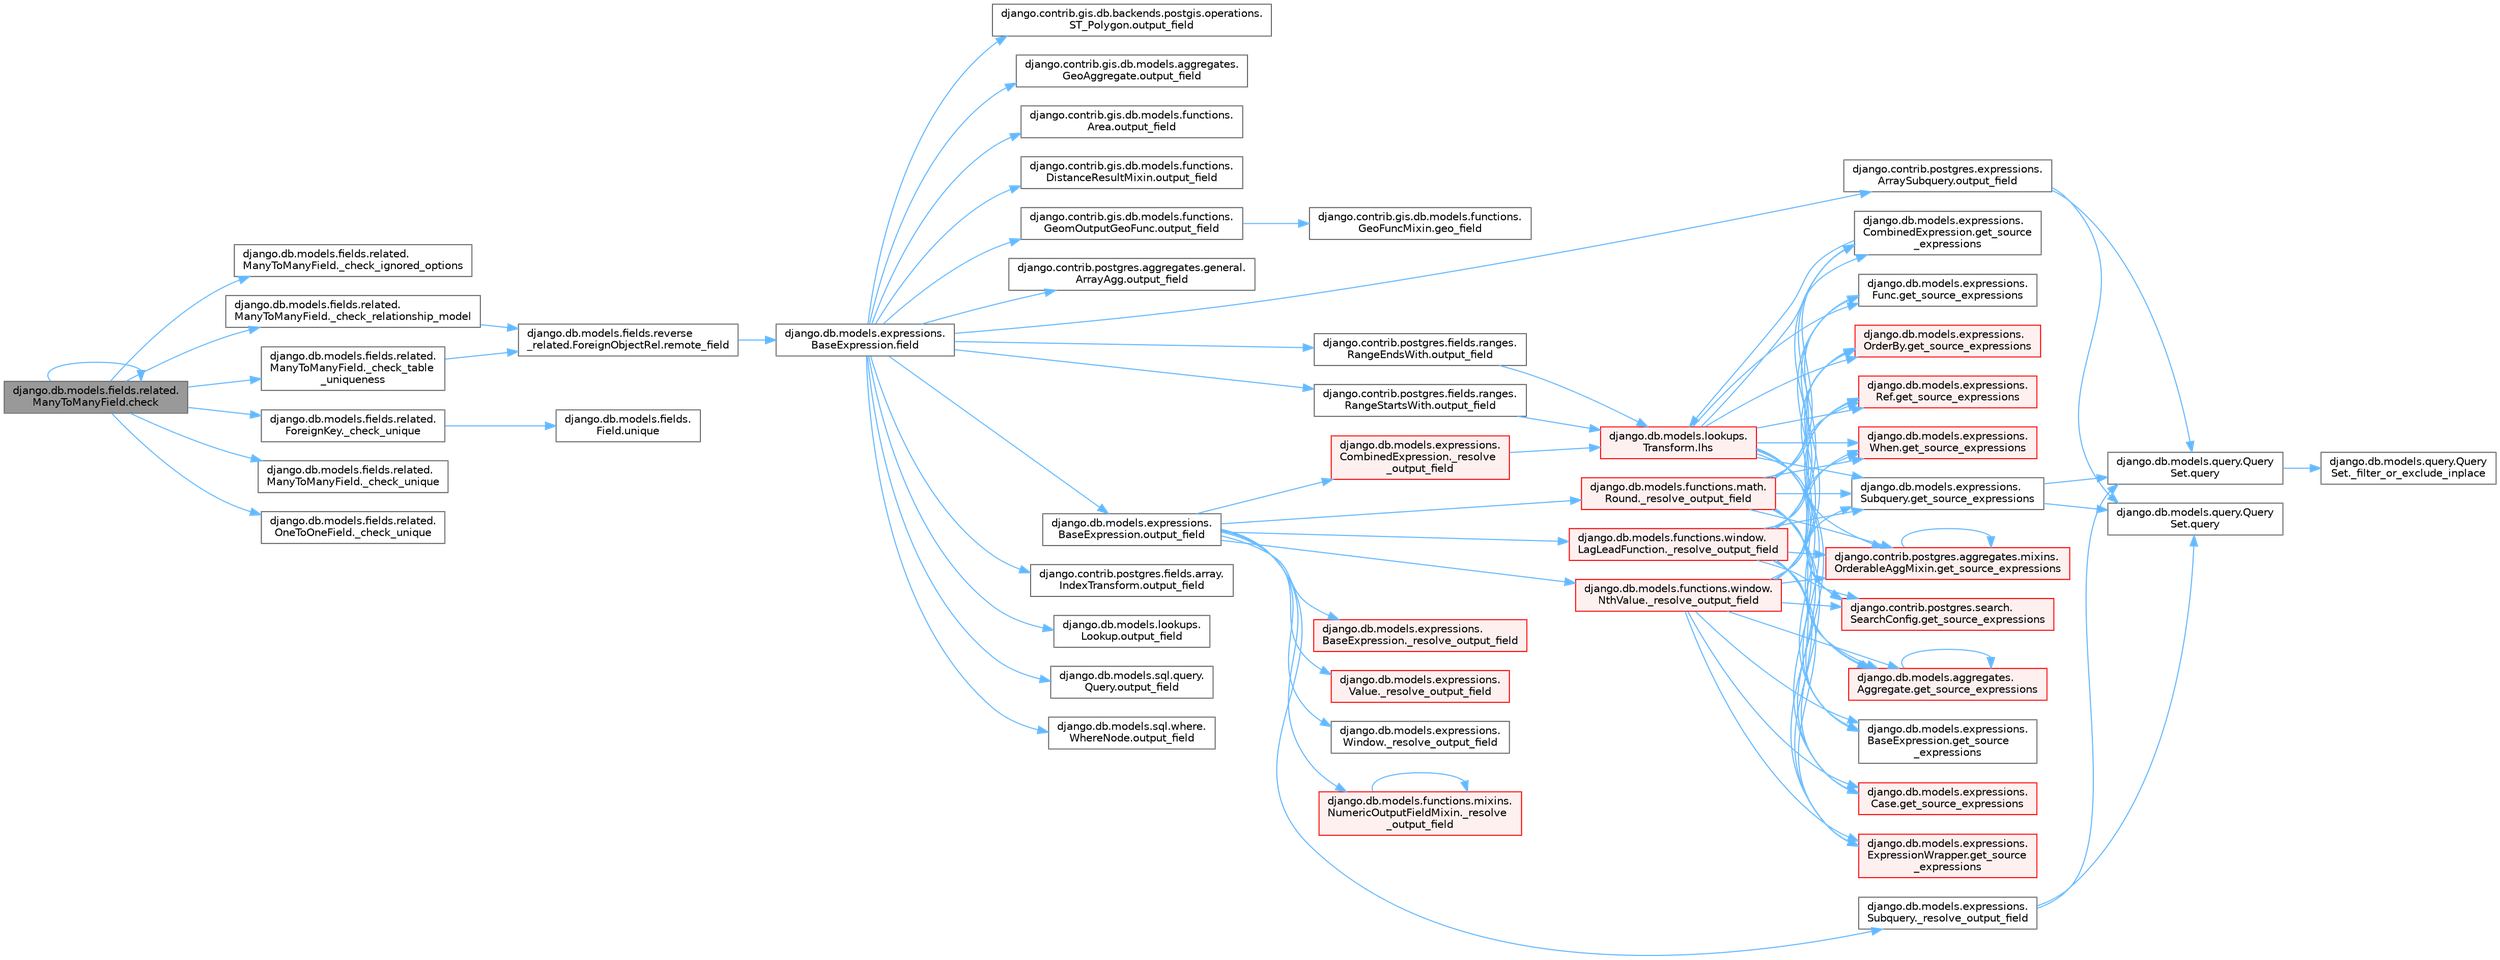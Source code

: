 digraph "django.db.models.fields.related.ManyToManyField.check"
{
 // LATEX_PDF_SIZE
  bgcolor="transparent";
  edge [fontname=Helvetica,fontsize=10,labelfontname=Helvetica,labelfontsize=10];
  node [fontname=Helvetica,fontsize=10,shape=box,height=0.2,width=0.4];
  rankdir="LR";
  Node1 [id="Node000001",label="django.db.models.fields.related.\lManyToManyField.check",height=0.2,width=0.4,color="gray40", fillcolor="grey60", style="filled", fontcolor="black",tooltip=" "];
  Node1 -> Node2 [id="edge1_Node000001_Node000002",color="steelblue1",style="solid",tooltip=" "];
  Node2 [id="Node000002",label="django.db.models.fields.related.\lManyToManyField._check_ignored_options",height=0.2,width=0.4,color="grey40", fillcolor="white", style="filled",URL="$classdjango_1_1db_1_1models_1_1fields_1_1related_1_1_many_to_many_field.html#ae5696c5daa8a79fc69825b730160dbf9",tooltip=" "];
  Node1 -> Node3 [id="edge2_Node000001_Node000003",color="steelblue1",style="solid",tooltip=" "];
  Node3 [id="Node000003",label="django.db.models.fields.related.\lManyToManyField._check_relationship_model",height=0.2,width=0.4,color="grey40", fillcolor="white", style="filled",URL="$classdjango_1_1db_1_1models_1_1fields_1_1related_1_1_many_to_many_field.html#a9963fd11f338d5e3cdb78937e25670cb",tooltip=" "];
  Node3 -> Node4 [id="edge3_Node000003_Node000004",color="steelblue1",style="solid",tooltip=" "];
  Node4 [id="Node000004",label="django.db.models.fields.reverse\l_related.ForeignObjectRel.remote_field",height=0.2,width=0.4,color="grey40", fillcolor="white", style="filled",URL="$classdjango_1_1db_1_1models_1_1fields_1_1reverse__related_1_1_foreign_object_rel.html#aa8a0852218a886d7e53aa643d36cb8b2",tooltip=" "];
  Node4 -> Node5 [id="edge4_Node000004_Node000005",color="steelblue1",style="solid",tooltip=" "];
  Node5 [id="Node000005",label="django.db.models.expressions.\lBaseExpression.field",height=0.2,width=0.4,color="grey40", fillcolor="white", style="filled",URL="$classdjango_1_1db_1_1models_1_1expressions_1_1_base_expression.html#a70aeb35391ada82c2e9f02b1c3ac150c",tooltip=" "];
  Node5 -> Node6 [id="edge5_Node000005_Node000006",color="steelblue1",style="solid",tooltip=" "];
  Node6 [id="Node000006",label="django.contrib.gis.db.backends.postgis.operations.\lST_Polygon.output_field",height=0.2,width=0.4,color="grey40", fillcolor="white", style="filled",URL="$classdjango_1_1contrib_1_1gis_1_1db_1_1backends_1_1postgis_1_1operations_1_1_s_t___polygon.html#a4427b1b0cb4e6df4fde6c045c562118a",tooltip=" "];
  Node5 -> Node7 [id="edge6_Node000005_Node000007",color="steelblue1",style="solid",tooltip=" "];
  Node7 [id="Node000007",label="django.contrib.gis.db.models.aggregates.\lGeoAggregate.output_field",height=0.2,width=0.4,color="grey40", fillcolor="white", style="filled",URL="$classdjango_1_1contrib_1_1gis_1_1db_1_1models_1_1aggregates_1_1_geo_aggregate.html#a1f680d71d32335c5854387fa09555108",tooltip=" "];
  Node5 -> Node8 [id="edge7_Node000005_Node000008",color="steelblue1",style="solid",tooltip=" "];
  Node8 [id="Node000008",label="django.contrib.gis.db.models.functions.\lArea.output_field",height=0.2,width=0.4,color="grey40", fillcolor="white", style="filled",URL="$classdjango_1_1contrib_1_1gis_1_1db_1_1models_1_1functions_1_1_area.html#a017724b08cd640b0e7e834e003cc103d",tooltip=" "];
  Node5 -> Node9 [id="edge8_Node000005_Node000009",color="steelblue1",style="solid",tooltip=" "];
  Node9 [id="Node000009",label="django.contrib.gis.db.models.functions.\lDistanceResultMixin.output_field",height=0.2,width=0.4,color="grey40", fillcolor="white", style="filled",URL="$classdjango_1_1contrib_1_1gis_1_1db_1_1models_1_1functions_1_1_distance_result_mixin.html#af219b5c12f89e181ada240244818e239",tooltip=" "];
  Node5 -> Node10 [id="edge9_Node000005_Node000010",color="steelblue1",style="solid",tooltip=" "];
  Node10 [id="Node000010",label="django.contrib.gis.db.models.functions.\lGeomOutputGeoFunc.output_field",height=0.2,width=0.4,color="grey40", fillcolor="white", style="filled",URL="$classdjango_1_1contrib_1_1gis_1_1db_1_1models_1_1functions_1_1_geom_output_geo_func.html#a55415993f9af0a2cbde3681557342482",tooltip=" "];
  Node10 -> Node11 [id="edge10_Node000010_Node000011",color="steelblue1",style="solid",tooltip=" "];
  Node11 [id="Node000011",label="django.contrib.gis.db.models.functions.\lGeoFuncMixin.geo_field",height=0.2,width=0.4,color="grey40", fillcolor="white", style="filled",URL="$classdjango_1_1contrib_1_1gis_1_1db_1_1models_1_1functions_1_1_geo_func_mixin.html#aae4bfeb201602d13218e58d1778b4c1b",tooltip=" "];
  Node5 -> Node12 [id="edge11_Node000005_Node000012",color="steelblue1",style="solid",tooltip=" "];
  Node12 [id="Node000012",label="django.contrib.postgres.aggregates.general.\lArrayAgg.output_field",height=0.2,width=0.4,color="grey40", fillcolor="white", style="filled",URL="$classdjango_1_1contrib_1_1postgres_1_1aggregates_1_1general_1_1_array_agg.html#a845ed6cbbb6d6fe470d9478934ade450",tooltip=" "];
  Node5 -> Node13 [id="edge12_Node000005_Node000013",color="steelblue1",style="solid",tooltip=" "];
  Node13 [id="Node000013",label="django.contrib.postgres.expressions.\lArraySubquery.output_field",height=0.2,width=0.4,color="grey40", fillcolor="white", style="filled",URL="$classdjango_1_1contrib_1_1postgres_1_1expressions_1_1_array_subquery.html#adfc4d450008ff7b23517e73cbd1ad172",tooltip=" "];
  Node13 -> Node14 [id="edge13_Node000013_Node000014",color="steelblue1",style="solid",tooltip=" "];
  Node14 [id="Node000014",label="django.db.models.query.Query\lSet.query",height=0.2,width=0.4,color="grey40", fillcolor="white", style="filled",URL="$classdjango_1_1db_1_1models_1_1query_1_1_query_set.html#a8028ed81b109acb162489dbd16604c83",tooltip=" "];
  Node14 -> Node15 [id="edge14_Node000014_Node000015",color="steelblue1",style="solid",tooltip=" "];
  Node15 [id="Node000015",label="django.db.models.query.Query\lSet._filter_or_exclude_inplace",height=0.2,width=0.4,color="grey40", fillcolor="white", style="filled",URL="$classdjango_1_1db_1_1models_1_1query_1_1_query_set.html#aabeb9102e4ff687eea5dc3a6d54a8a29",tooltip=" "];
  Node13 -> Node16 [id="edge15_Node000013_Node000016",color="steelblue1",style="solid",tooltip=" "];
  Node16 [id="Node000016",label="django.db.models.query.Query\lSet.query",height=0.2,width=0.4,color="grey40", fillcolor="white", style="filled",URL="$classdjango_1_1db_1_1models_1_1query_1_1_query_set.html#a0b0307a9b3f65303afb2c5783372d2c2",tooltip=" "];
  Node5 -> Node17 [id="edge16_Node000005_Node000017",color="steelblue1",style="solid",tooltip=" "];
  Node17 [id="Node000017",label="django.contrib.postgres.fields.array.\lIndexTransform.output_field",height=0.2,width=0.4,color="grey40", fillcolor="white", style="filled",URL="$classdjango_1_1contrib_1_1postgres_1_1fields_1_1array_1_1_index_transform.html#ae3ca901f64e761da8d9dff087275f9ef",tooltip=" "];
  Node5 -> Node18 [id="edge17_Node000005_Node000018",color="steelblue1",style="solid",tooltip=" "];
  Node18 [id="Node000018",label="django.contrib.postgres.fields.ranges.\lRangeEndsWith.output_field",height=0.2,width=0.4,color="grey40", fillcolor="white", style="filled",URL="$classdjango_1_1contrib_1_1postgres_1_1fields_1_1ranges_1_1_range_ends_with.html#ab81e75d2435974b6171ddb1cbce4ebd9",tooltip=" "];
  Node18 -> Node19 [id="edge18_Node000018_Node000019",color="steelblue1",style="solid",tooltip=" "];
  Node19 [id="Node000019",label="django.db.models.lookups.\lTransform.lhs",height=0.2,width=0.4,color="red", fillcolor="#FFF0F0", style="filled",URL="$classdjango_1_1db_1_1models_1_1lookups_1_1_transform.html#ac0ce01e192abd1a739a4c77fcc8a1bf9",tooltip=" "];
  Node19 -> Node20 [id="edge19_Node000019_Node000020",color="steelblue1",style="solid",tooltip=" "];
  Node20 [id="Node000020",label="django.contrib.postgres.aggregates.mixins.\lOrderableAggMixin.get_source_expressions",height=0.2,width=0.4,color="red", fillcolor="#FFF0F0", style="filled",URL="$classdjango_1_1contrib_1_1postgres_1_1aggregates_1_1mixins_1_1_orderable_agg_mixin.html#abed9d6bb5142aafc8b77ac03f9d7a989",tooltip=" "];
  Node20 -> Node20 [id="edge20_Node000020_Node000020",color="steelblue1",style="solid",tooltip=" "];
  Node19 -> Node34 [id="edge21_Node000019_Node000034",color="steelblue1",style="solid",tooltip=" "];
  Node34 [id="Node000034",label="django.contrib.postgres.search.\lSearchConfig.get_source_expressions",height=0.2,width=0.4,color="red", fillcolor="#FFF0F0", style="filled",URL="$classdjango_1_1contrib_1_1postgres_1_1search_1_1_search_config.html#a2c17d4dfedc6381528df8a0a1b3751bf",tooltip=" "];
  Node19 -> Node37 [id="edge22_Node000019_Node000037",color="steelblue1",style="solid",tooltip=" "];
  Node37 [id="Node000037",label="django.db.models.aggregates.\lAggregate.get_source_expressions",height=0.2,width=0.4,color="red", fillcolor="#FFF0F0", style="filled",URL="$classdjango_1_1db_1_1models_1_1aggregates_1_1_aggregate.html#a4a47839518c013f780a931e4bcf2d4f1",tooltip=" "];
  Node37 -> Node37 [id="edge23_Node000037_Node000037",color="steelblue1",style="solid",tooltip=" "];
  Node19 -> Node1417 [id="edge24_Node000019_Node001417",color="steelblue1",style="solid",tooltip=" "];
  Node1417 [id="Node001417",label="django.db.models.expressions.\lBaseExpression.get_source\l_expressions",height=0.2,width=0.4,color="grey40", fillcolor="white", style="filled",URL="$classdjango_1_1db_1_1models_1_1expressions_1_1_base_expression.html#a1a052b2bf91363cc1367dbffb2b47708",tooltip=" "];
  Node19 -> Node1418 [id="edge25_Node000019_Node001418",color="steelblue1",style="solid",tooltip=" "];
  Node1418 [id="Node001418",label="django.db.models.expressions.\lCase.get_source_expressions",height=0.2,width=0.4,color="red", fillcolor="#FFF0F0", style="filled",URL="$classdjango_1_1db_1_1models_1_1expressions_1_1_case.html#a342de2ff64d7b1a41e1a86d89dee51b4",tooltip=" "];
  Node19 -> Node1425 [id="edge26_Node000019_Node001425",color="steelblue1",style="solid",tooltip=" "];
  Node1425 [id="Node001425",label="django.db.models.expressions.\lCombinedExpression.get_source\l_expressions",height=0.2,width=0.4,color="grey40", fillcolor="white", style="filled",URL="$classdjango_1_1db_1_1models_1_1expressions_1_1_combined_expression.html#a310a894787d41c927558cb35b23d3a90",tooltip=" "];
  Node1425 -> Node19 [id="edge27_Node001425_Node000019",color="steelblue1",style="solid",tooltip=" "];
  Node19 -> Node1426 [id="edge28_Node000019_Node001426",color="steelblue1",style="solid",tooltip=" "];
  Node1426 [id="Node001426",label="django.db.models.expressions.\lExpressionWrapper.get_source\l_expressions",height=0.2,width=0.4,color="red", fillcolor="#FFF0F0", style="filled",URL="$classdjango_1_1db_1_1models_1_1expressions_1_1_expression_wrapper.html#abdd54fb24f108830588d86a69e619e8f",tooltip=" "];
  Node19 -> Node1430 [id="edge29_Node000019_Node001430",color="steelblue1",style="solid",tooltip=" "];
  Node1430 [id="Node001430",label="django.db.models.expressions.\lFunc.get_source_expressions",height=0.2,width=0.4,color="grey40", fillcolor="white", style="filled",URL="$classdjango_1_1db_1_1models_1_1expressions_1_1_func.html#a2edd81324f310981c50c4d7d6b02fc36",tooltip=" "];
  Node19 -> Node1431 [id="edge30_Node000019_Node001431",color="steelblue1",style="solid",tooltip=" "];
  Node1431 [id="Node001431",label="django.db.models.expressions.\lOrderBy.get_source_expressions",height=0.2,width=0.4,color="red", fillcolor="#FFF0F0", style="filled",URL="$classdjango_1_1db_1_1models_1_1expressions_1_1_order_by.html#aa0b698a72cab3662300d9849e2e0b2df",tooltip=" "];
  Node19 -> Node1432 [id="edge31_Node000019_Node001432",color="steelblue1",style="solid",tooltip=" "];
  Node1432 [id="Node001432",label="django.db.models.expressions.\lRef.get_source_expressions",height=0.2,width=0.4,color="red", fillcolor="#FFF0F0", style="filled",URL="$classdjango_1_1db_1_1models_1_1expressions_1_1_ref.html#a34966901a7ce794db70ff599b65fe2ce",tooltip=" "];
  Node19 -> Node1433 [id="edge32_Node000019_Node001433",color="steelblue1",style="solid",tooltip=" "];
  Node1433 [id="Node001433",label="django.db.models.expressions.\lSubquery.get_source_expressions",height=0.2,width=0.4,color="grey40", fillcolor="white", style="filled",URL="$classdjango_1_1db_1_1models_1_1expressions_1_1_subquery.html#a39b90b2b3d0ee3caf0b75571062f214e",tooltip=" "];
  Node1433 -> Node14 [id="edge33_Node001433_Node000014",color="steelblue1",style="solid",tooltip=" "];
  Node1433 -> Node16 [id="edge34_Node001433_Node000016",color="steelblue1",style="solid",tooltip=" "];
  Node19 -> Node1434 [id="edge35_Node000019_Node001434",color="steelblue1",style="solid",tooltip=" "];
  Node1434 [id="Node001434",label="django.db.models.expressions.\lWhen.get_source_expressions",height=0.2,width=0.4,color="red", fillcolor="#FFF0F0", style="filled",URL="$classdjango_1_1db_1_1models_1_1expressions_1_1_when.html#aed38e210fabf48478aed2ff00ccbdfbe",tooltip=" "];
  Node5 -> Node1412 [id="edge36_Node000005_Node001412",color="steelblue1",style="solid",tooltip=" "];
  Node1412 [id="Node001412",label="django.contrib.postgres.fields.ranges.\lRangeStartsWith.output_field",height=0.2,width=0.4,color="grey40", fillcolor="white", style="filled",URL="$classdjango_1_1contrib_1_1postgres_1_1fields_1_1ranges_1_1_range_starts_with.html#a4e864cbda43e695a0ae6b2c3b4ced157",tooltip=" "];
  Node1412 -> Node19 [id="edge37_Node001412_Node000019",color="steelblue1",style="solid",tooltip=" "];
  Node5 -> Node1413 [id="edge38_Node000005_Node001413",color="steelblue1",style="solid",tooltip=" "];
  Node1413 [id="Node001413",label="django.db.models.expressions.\lBaseExpression.output_field",height=0.2,width=0.4,color="grey40", fillcolor="white", style="filled",URL="$classdjango_1_1db_1_1models_1_1expressions_1_1_base_expression.html#a7f0982cb1de5cdeaa7f043c3ae611a6d",tooltip=" "];
  Node1413 -> Node1414 [id="edge39_Node001413_Node001414",color="steelblue1",style="solid",tooltip=" "];
  Node1414 [id="Node001414",label="django.db.models.expressions.\lBaseExpression._resolve_output_field",height=0.2,width=0.4,color="red", fillcolor="#FFF0F0", style="filled",URL="$classdjango_1_1db_1_1models_1_1expressions_1_1_base_expression.html#a4d77b67d8a2c12f240cfa67a218742d9",tooltip=" "];
  Node1413 -> Node3771 [id="edge40_Node001413_Node003771",color="steelblue1",style="solid",tooltip=" "];
  Node3771 [id="Node003771",label="django.db.models.expressions.\lCombinedExpression._resolve\l_output_field",height=0.2,width=0.4,color="red", fillcolor="#FFF0F0", style="filled",URL="$classdjango_1_1db_1_1models_1_1expressions_1_1_combined_expression.html#ad5c6df54cfa479187073e305a8cbae20",tooltip=" "];
  Node3771 -> Node19 [id="edge41_Node003771_Node000019",color="steelblue1",style="solid",tooltip=" "];
  Node1413 -> Node3773 [id="edge42_Node001413_Node003773",color="steelblue1",style="solid",tooltip=" "];
  Node3773 [id="Node003773",label="django.db.models.expressions.\lSubquery._resolve_output_field",height=0.2,width=0.4,color="grey40", fillcolor="white", style="filled",URL="$classdjango_1_1db_1_1models_1_1expressions_1_1_subquery.html#a1e6f5dc8cd3e49d208c9b8770607552d",tooltip=" "];
  Node3773 -> Node14 [id="edge43_Node003773_Node000014",color="steelblue1",style="solid",tooltip=" "];
  Node3773 -> Node16 [id="edge44_Node003773_Node000016",color="steelblue1",style="solid",tooltip=" "];
  Node1413 -> Node3774 [id="edge45_Node001413_Node003774",color="steelblue1",style="solid",tooltip=" "];
  Node3774 [id="Node003774",label="django.db.models.expressions.\lValue._resolve_output_field",height=0.2,width=0.4,color="red", fillcolor="#FFF0F0", style="filled",URL="$classdjango_1_1db_1_1models_1_1expressions_1_1_value.html#af1af121c7b76f0e7325f3276049675dd",tooltip=" "];
  Node1413 -> Node3775 [id="edge46_Node001413_Node003775",color="steelblue1",style="solid",tooltip=" "];
  Node3775 [id="Node003775",label="django.db.models.expressions.\lWindow._resolve_output_field",height=0.2,width=0.4,color="grey40", fillcolor="white", style="filled",URL="$classdjango_1_1db_1_1models_1_1expressions_1_1_window.html#a165cffc4e962ae979c8c6bf5f1ed30bd",tooltip=" "];
  Node1413 -> Node3776 [id="edge47_Node001413_Node003776",color="steelblue1",style="solid",tooltip=" "];
  Node3776 [id="Node003776",label="django.db.models.functions.math.\lRound._resolve_output_field",height=0.2,width=0.4,color="red", fillcolor="#FFF0F0", style="filled",URL="$classdjango_1_1db_1_1models_1_1functions_1_1math_1_1_round.html#aa7b9332c35bc83a0f7055177fb9304e3",tooltip=" "];
  Node3776 -> Node20 [id="edge48_Node003776_Node000020",color="steelblue1",style="solid",tooltip=" "];
  Node3776 -> Node34 [id="edge49_Node003776_Node000034",color="steelblue1",style="solid",tooltip=" "];
  Node3776 -> Node37 [id="edge50_Node003776_Node000037",color="steelblue1",style="solid",tooltip=" "];
  Node3776 -> Node1417 [id="edge51_Node003776_Node001417",color="steelblue1",style="solid",tooltip=" "];
  Node3776 -> Node1418 [id="edge52_Node003776_Node001418",color="steelblue1",style="solid",tooltip=" "];
  Node3776 -> Node1425 [id="edge53_Node003776_Node001425",color="steelblue1",style="solid",tooltip=" "];
  Node3776 -> Node1426 [id="edge54_Node003776_Node001426",color="steelblue1",style="solid",tooltip=" "];
  Node3776 -> Node1430 [id="edge55_Node003776_Node001430",color="steelblue1",style="solid",tooltip=" "];
  Node3776 -> Node1431 [id="edge56_Node003776_Node001431",color="steelblue1",style="solid",tooltip=" "];
  Node3776 -> Node1432 [id="edge57_Node003776_Node001432",color="steelblue1",style="solid",tooltip=" "];
  Node3776 -> Node1433 [id="edge58_Node003776_Node001433",color="steelblue1",style="solid",tooltip=" "];
  Node3776 -> Node1434 [id="edge59_Node003776_Node001434",color="steelblue1",style="solid",tooltip=" "];
  Node1413 -> Node3777 [id="edge60_Node001413_Node003777",color="steelblue1",style="solid",tooltip=" "];
  Node3777 [id="Node003777",label="django.db.models.functions.mixins.\lNumericOutputFieldMixin._resolve\l_output_field",height=0.2,width=0.4,color="red", fillcolor="#FFF0F0", style="filled",URL="$classdjango_1_1db_1_1models_1_1functions_1_1mixins_1_1_numeric_output_field_mixin.html#ada10dc529cfe036597471f6439dfb0c5",tooltip=" "];
  Node3777 -> Node3777 [id="edge61_Node003777_Node003777",color="steelblue1",style="solid",tooltip=" "];
  Node1413 -> Node3778 [id="edge62_Node001413_Node003778",color="steelblue1",style="solid",tooltip=" "];
  Node3778 [id="Node003778",label="django.db.models.functions.window.\lLagLeadFunction._resolve_output_field",height=0.2,width=0.4,color="red", fillcolor="#FFF0F0", style="filled",URL="$classdjango_1_1db_1_1models_1_1functions_1_1window_1_1_lag_lead_function.html#ad9fef4f0de0bae4168483d83bf154eb5",tooltip=" "];
  Node3778 -> Node20 [id="edge63_Node003778_Node000020",color="steelblue1",style="solid",tooltip=" "];
  Node3778 -> Node34 [id="edge64_Node003778_Node000034",color="steelblue1",style="solid",tooltip=" "];
  Node3778 -> Node37 [id="edge65_Node003778_Node000037",color="steelblue1",style="solid",tooltip=" "];
  Node3778 -> Node1417 [id="edge66_Node003778_Node001417",color="steelblue1",style="solid",tooltip=" "];
  Node3778 -> Node1418 [id="edge67_Node003778_Node001418",color="steelblue1",style="solid",tooltip=" "];
  Node3778 -> Node1425 [id="edge68_Node003778_Node001425",color="steelblue1",style="solid",tooltip=" "];
  Node3778 -> Node1426 [id="edge69_Node003778_Node001426",color="steelblue1",style="solid",tooltip=" "];
  Node3778 -> Node1430 [id="edge70_Node003778_Node001430",color="steelblue1",style="solid",tooltip=" "];
  Node3778 -> Node1431 [id="edge71_Node003778_Node001431",color="steelblue1",style="solid",tooltip=" "];
  Node3778 -> Node1432 [id="edge72_Node003778_Node001432",color="steelblue1",style="solid",tooltip=" "];
  Node3778 -> Node1433 [id="edge73_Node003778_Node001433",color="steelblue1",style="solid",tooltip=" "];
  Node3778 -> Node1434 [id="edge74_Node003778_Node001434",color="steelblue1",style="solid",tooltip=" "];
  Node1413 -> Node3779 [id="edge75_Node001413_Node003779",color="steelblue1",style="solid",tooltip=" "];
  Node3779 [id="Node003779",label="django.db.models.functions.window.\lNthValue._resolve_output_field",height=0.2,width=0.4,color="red", fillcolor="#FFF0F0", style="filled",URL="$classdjango_1_1db_1_1models_1_1functions_1_1window_1_1_nth_value.html#a01f5c13b954177f7f499ab3a354aa38a",tooltip=" "];
  Node3779 -> Node20 [id="edge76_Node003779_Node000020",color="steelblue1",style="solid",tooltip=" "];
  Node3779 -> Node34 [id="edge77_Node003779_Node000034",color="steelblue1",style="solid",tooltip=" "];
  Node3779 -> Node37 [id="edge78_Node003779_Node000037",color="steelblue1",style="solid",tooltip=" "];
  Node3779 -> Node1417 [id="edge79_Node003779_Node001417",color="steelblue1",style="solid",tooltip=" "];
  Node3779 -> Node1418 [id="edge80_Node003779_Node001418",color="steelblue1",style="solid",tooltip=" "];
  Node3779 -> Node1425 [id="edge81_Node003779_Node001425",color="steelblue1",style="solid",tooltip=" "];
  Node3779 -> Node1426 [id="edge82_Node003779_Node001426",color="steelblue1",style="solid",tooltip=" "];
  Node3779 -> Node1430 [id="edge83_Node003779_Node001430",color="steelblue1",style="solid",tooltip=" "];
  Node3779 -> Node1431 [id="edge84_Node003779_Node001431",color="steelblue1",style="solid",tooltip=" "];
  Node3779 -> Node1432 [id="edge85_Node003779_Node001432",color="steelblue1",style="solid",tooltip=" "];
  Node3779 -> Node1433 [id="edge86_Node003779_Node001433",color="steelblue1",style="solid",tooltip=" "];
  Node3779 -> Node1434 [id="edge87_Node003779_Node001434",color="steelblue1",style="solid",tooltip=" "];
  Node5 -> Node1562 [id="edge88_Node000005_Node001562",color="steelblue1",style="solid",tooltip=" "];
  Node1562 [id="Node001562",label="django.db.models.lookups.\lLookup.output_field",height=0.2,width=0.4,color="grey40", fillcolor="white", style="filled",URL="$classdjango_1_1db_1_1models_1_1lookups_1_1_lookup.html#ac5f7b4f3c6722942ef415a8f83b98745",tooltip=" "];
  Node5 -> Node1563 [id="edge89_Node000005_Node001563",color="steelblue1",style="solid",tooltip=" "];
  Node1563 [id="Node001563",label="django.db.models.sql.query.\lQuery.output_field",height=0.2,width=0.4,color="grey40", fillcolor="white", style="filled",URL="$classdjango_1_1db_1_1models_1_1sql_1_1query_1_1_query.html#a53ec5a7472740d502ccbe1a6e526aa26",tooltip=" "];
  Node5 -> Node1564 [id="edge90_Node000005_Node001564",color="steelblue1",style="solid",tooltip=" "];
  Node1564 [id="Node001564",label="django.db.models.sql.where.\lWhereNode.output_field",height=0.2,width=0.4,color="grey40", fillcolor="white", style="filled",URL="$classdjango_1_1db_1_1models_1_1sql_1_1where_1_1_where_node.html#ac9648ee33da9c2746f6ca859befdf6b2",tooltip=" "];
  Node1 -> Node4524 [id="edge91_Node000001_Node004524",color="steelblue1",style="solid",tooltip=" "];
  Node4524 [id="Node004524",label="django.db.models.fields.related.\lManyToManyField._check_table\l_uniqueness",height=0.2,width=0.4,color="grey40", fillcolor="white", style="filled",URL="$classdjango_1_1db_1_1models_1_1fields_1_1related_1_1_many_to_many_field.html#a21c45e9c69b5e9aa64c9186c4ad4e616",tooltip=" "];
  Node4524 -> Node4 [id="edge92_Node004524_Node000004",color="steelblue1",style="solid",tooltip=" "];
  Node1 -> Node1574 [id="edge93_Node000001_Node001574",color="steelblue1",style="solid",tooltip=" "];
  Node1574 [id="Node001574",label="django.db.models.fields.related.\lForeignKey._check_unique",height=0.2,width=0.4,color="grey40", fillcolor="white", style="filled",URL="$classdjango_1_1db_1_1models_1_1fields_1_1related_1_1_foreign_key.html#ae13ebf97da5911c8adacee02e9174fd7",tooltip=" "];
  Node1574 -> Node1575 [id="edge94_Node001574_Node001575",color="steelblue1",style="solid",tooltip=" "];
  Node1575 [id="Node001575",label="django.db.models.fields.\lField.unique",height=0.2,width=0.4,color="grey40", fillcolor="white", style="filled",URL="$classdjango_1_1db_1_1models_1_1fields_1_1_field.html#a39c94c6a1d179e3f5f60dc7e6aae9b49",tooltip=" "];
  Node1 -> Node1576 [id="edge95_Node000001_Node001576",color="steelblue1",style="solid",tooltip=" "];
  Node1576 [id="Node001576",label="django.db.models.fields.related.\lManyToManyField._check_unique",height=0.2,width=0.4,color="grey40", fillcolor="white", style="filled",URL="$classdjango_1_1db_1_1models_1_1fields_1_1related_1_1_many_to_many_field.html#a214ae2342f2ba3214953a6d2a0da1065",tooltip=" "];
  Node1 -> Node1577 [id="edge96_Node000001_Node001577",color="steelblue1",style="solid",tooltip=" "];
  Node1577 [id="Node001577",label="django.db.models.fields.related.\lOneToOneField._check_unique",height=0.2,width=0.4,color="grey40", fillcolor="white", style="filled",URL="$classdjango_1_1db_1_1models_1_1fields_1_1related_1_1_one_to_one_field.html#a537bb837874b38326b56f6f95e2c762d",tooltip=" "];
  Node1 -> Node1 [id="edge97_Node000001_Node000001",color="steelblue1",style="solid",tooltip=" "];
}
